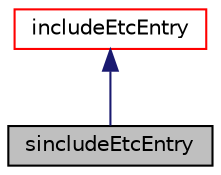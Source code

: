 digraph "sincludeEtcEntry"
{
  bgcolor="transparent";
  edge [fontname="Helvetica",fontsize="10",labelfontname="Helvetica",labelfontsize="10"];
  node [fontname="Helvetica",fontsize="10",shape=record];
  Node1 [label="sincludeEtcEntry",height=0.2,width=0.4,color="black", fillcolor="grey75", style="filled" fontcolor="black"];
  Node2 -> Node1 [dir="back",color="midnightblue",fontsize="10",style="solid",fontname="Helvetica"];
  Node2 [label="includeEtcEntry",height=0.2,width=0.4,color="red",URL="$classFoam_1_1functionEntries_1_1includeEtcEntry.html",tooltip="A dictionary directive for including a file found using the Foam::findEtcFile() mechanism. "];
}
